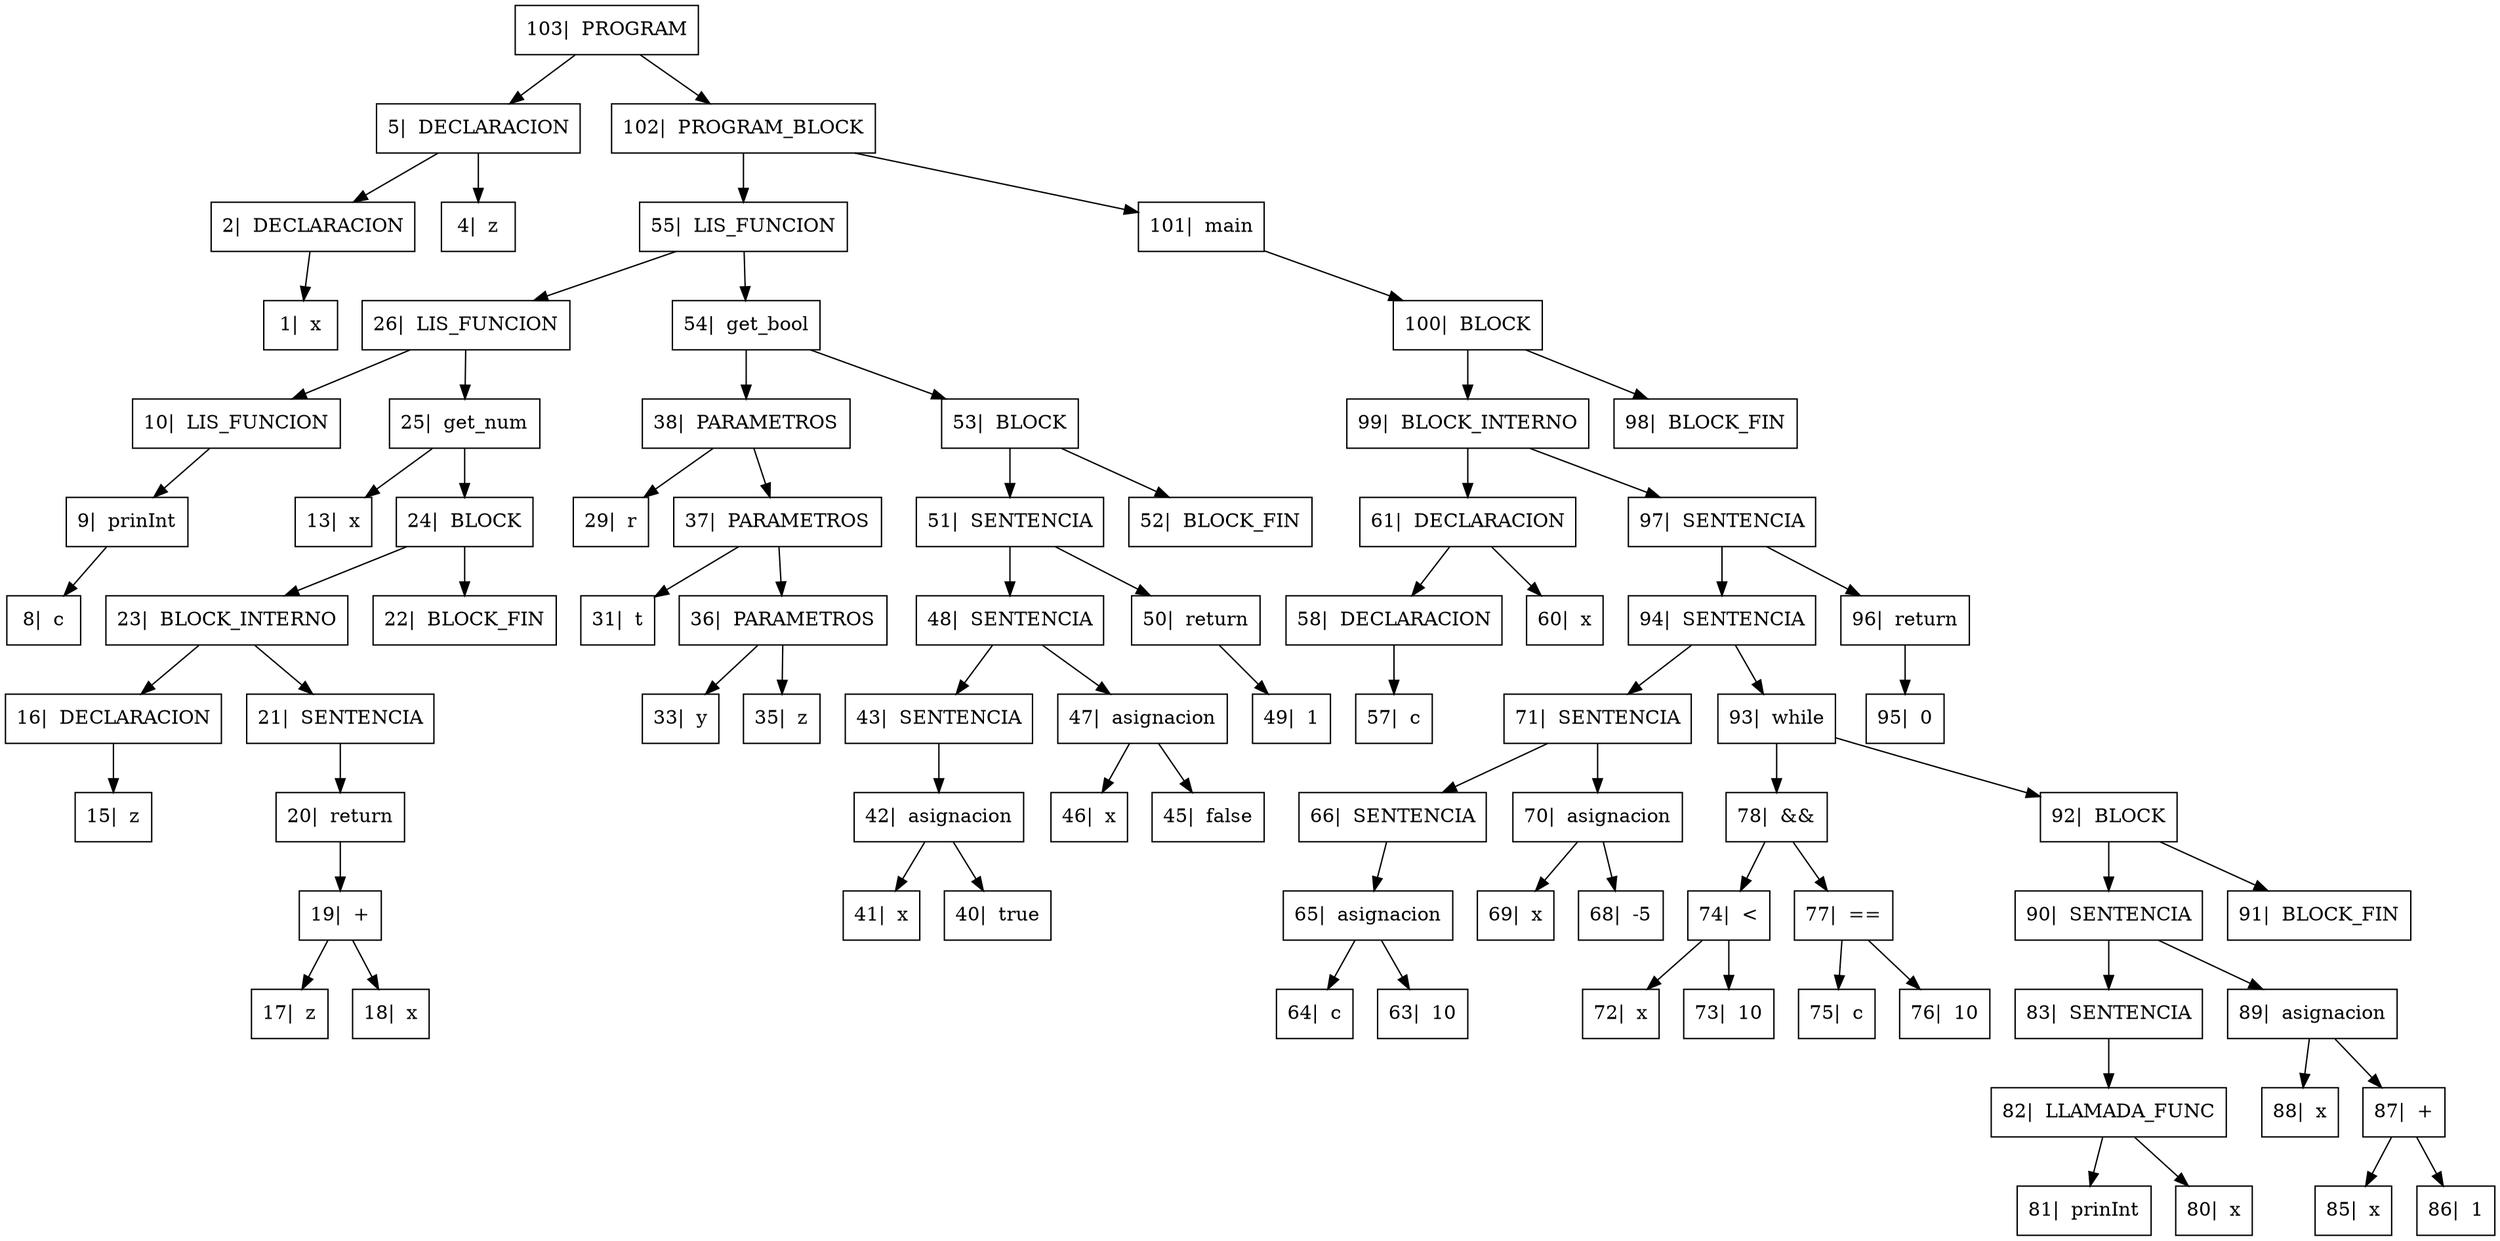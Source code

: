 digraph{

rankdir=TB;

node[shape=box];
"103|  PROGRAM" -> "5|  DECLARACION", "102|  PROGRAM_BLOCK";
"5|  DECLARACION" -> "2|  DECLARACION", "4|  z";
"2|  DECLARACION" -> "1|  x" ;
"102|  PROGRAM_BLOCK" -> "55|  LIS_FUNCION", "101|  main";
"55|  LIS_FUNCION" -> "26|  LIS_FUNCION", "54|  get_bool";
"26|  LIS_FUNCION" -> "10|  LIS_FUNCION", "25|  get_num";
"10|  LIS_FUNCION" -> "9|  prinInt" ;
"9|  prinInt" -> "8|  c" ;
"25|  get_num" -> "13|  x", "24|  BLOCK";
"24|  BLOCK" -> "23|  BLOCK_INTERNO", "22|  BLOCK_FIN";
"23|  BLOCK_INTERNO" -> "16|  DECLARACION", "21|  SENTENCIA";
"16|  DECLARACION" -> "15|  z" ;
"21|  SENTENCIA" -> "20|  return" ;
"20|  return" -> "19|  +" ;
"19|  +" -> "17|  z", "18|  x";
"54|  get_bool" -> "38|  PARAMETROS", "53|  BLOCK";
"38|  PARAMETROS" -> "29|  r", "37|  PARAMETROS";
"37|  PARAMETROS" -> "31|  t", "36|  PARAMETROS";
"36|  PARAMETROS" -> "33|  y", "35|  z";
"53|  BLOCK" -> "51|  SENTENCIA", "52|  BLOCK_FIN";
"51|  SENTENCIA" -> "48|  SENTENCIA", "50|  return";
"48|  SENTENCIA" -> "43|  SENTENCIA", "47|  asignacion";
"43|  SENTENCIA" -> "42|  asignacion" ;
"42|  asignacion" -> "41|  x", "40|  true";
"47|  asignacion" -> "46|  x", "45|  false";
"50|  return" -> "49|  1" ;
"101|  main" -> "100|  BLOCK" ;
"100|  BLOCK" -> "99|  BLOCK_INTERNO", "98|  BLOCK_FIN";
"99|  BLOCK_INTERNO" -> "61|  DECLARACION", "97|  SENTENCIA";
"61|  DECLARACION" -> "58|  DECLARACION", "60|  x";
"58|  DECLARACION" -> "57|  c" ;
"97|  SENTENCIA" -> "94|  SENTENCIA", "96|  return";
"94|  SENTENCIA" -> "71|  SENTENCIA", "93|  while";
"71|  SENTENCIA" -> "66|  SENTENCIA", "70|  asignacion";
"66|  SENTENCIA" -> "65|  asignacion" ;
"65|  asignacion" -> "64|  c", "63|  10";
"70|  asignacion" -> "69|  x", "68|  -5";
"93|  while" -> "78|  &&", "92|  BLOCK";
"78|  &&" -> "74|  <", "77|  ==";
"74|  <" -> "72|  x", "73|  10";
"77|  ==" -> "75|  c", "76|  10";
"92|  BLOCK" -> "90|  SENTENCIA", "91|  BLOCK_FIN";
"90|  SENTENCIA" -> "83|  SENTENCIA", "89|  asignacion";
"83|  SENTENCIA" -> "82|  LLAMADA_FUNC" ;
"82|  LLAMADA_FUNC" -> "81|  prinInt", "80|  x";
"89|  asignacion" -> "88|  x", "87|  +";
"87|  +" -> "85|  x", "86|  1";
"96|  return" -> "95|  0" ;
}
